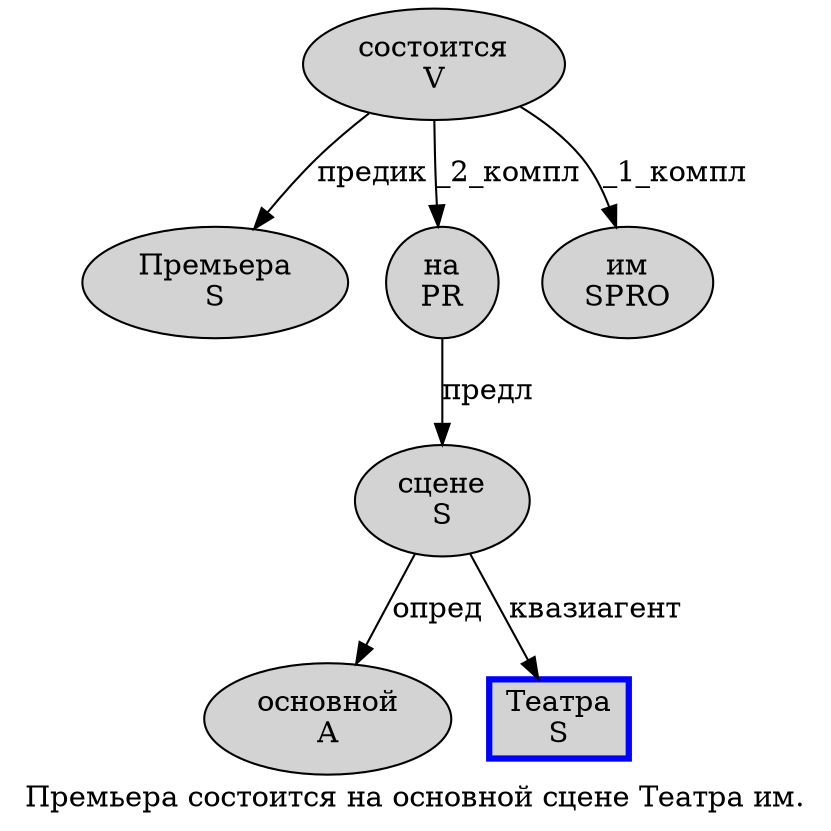 digraph SENTENCE_1020 {
	graph [label="Премьера состоится на основной сцене Театра им."]
	node [style=filled]
		0 [label="Премьера
S" color="" fillcolor=lightgray penwidth=1 shape=ellipse]
		1 [label="состоится
V" color="" fillcolor=lightgray penwidth=1 shape=ellipse]
		2 [label="на
PR" color="" fillcolor=lightgray penwidth=1 shape=ellipse]
		3 [label="основной
A" color="" fillcolor=lightgray penwidth=1 shape=ellipse]
		4 [label="сцене
S" color="" fillcolor=lightgray penwidth=1 shape=ellipse]
		5 [label="Театра
S" color=blue fillcolor=lightgray penwidth=3 shape=box]
		6 [label="им
SPRO" color="" fillcolor=lightgray penwidth=1 shape=ellipse]
			2 -> 4 [label="предл"]
			4 -> 3 [label="опред"]
			4 -> 5 [label="квазиагент"]
			1 -> 0 [label="предик"]
			1 -> 2 [label="_2_компл"]
			1 -> 6 [label="_1_компл"]
}